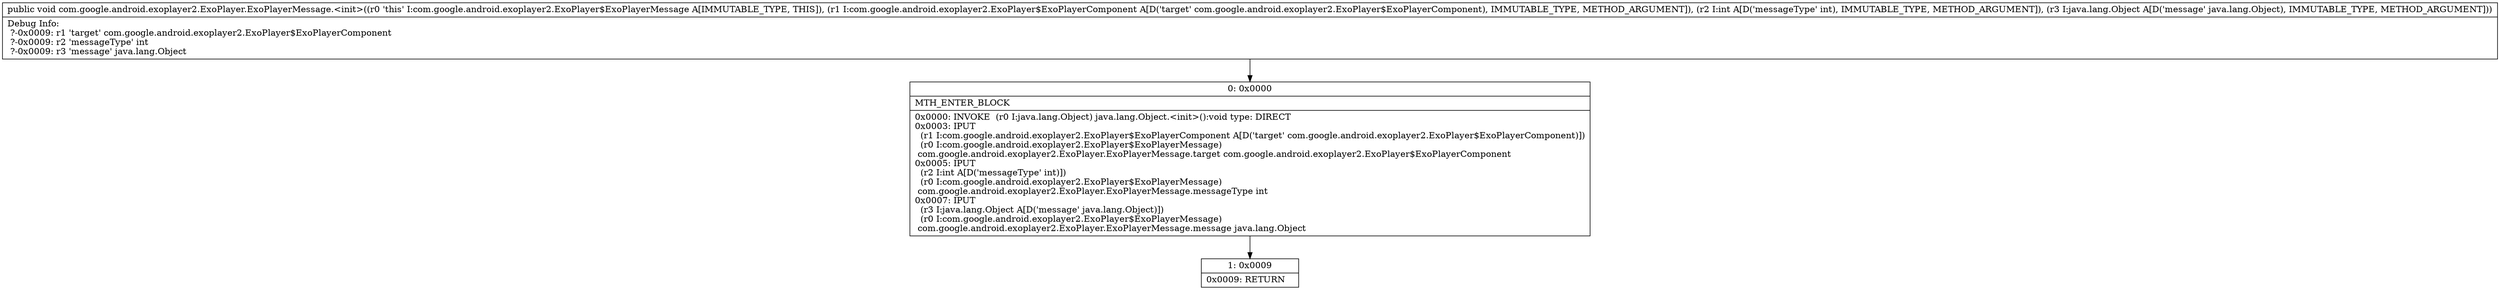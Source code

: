 digraph "CFG forcom.google.android.exoplayer2.ExoPlayer.ExoPlayerMessage.\<init\>(Lcom\/google\/android\/exoplayer2\/ExoPlayer$ExoPlayerComponent;ILjava\/lang\/Object;)V" {
Node_0 [shape=record,label="{0\:\ 0x0000|MTH_ENTER_BLOCK\l|0x0000: INVOKE  (r0 I:java.lang.Object) java.lang.Object.\<init\>():void type: DIRECT \l0x0003: IPUT  \l  (r1 I:com.google.android.exoplayer2.ExoPlayer$ExoPlayerComponent A[D('target' com.google.android.exoplayer2.ExoPlayer$ExoPlayerComponent)])\l  (r0 I:com.google.android.exoplayer2.ExoPlayer$ExoPlayerMessage)\l com.google.android.exoplayer2.ExoPlayer.ExoPlayerMessage.target com.google.android.exoplayer2.ExoPlayer$ExoPlayerComponent \l0x0005: IPUT  \l  (r2 I:int A[D('messageType' int)])\l  (r0 I:com.google.android.exoplayer2.ExoPlayer$ExoPlayerMessage)\l com.google.android.exoplayer2.ExoPlayer.ExoPlayerMessage.messageType int \l0x0007: IPUT  \l  (r3 I:java.lang.Object A[D('message' java.lang.Object)])\l  (r0 I:com.google.android.exoplayer2.ExoPlayer$ExoPlayerMessage)\l com.google.android.exoplayer2.ExoPlayer.ExoPlayerMessage.message java.lang.Object \l}"];
Node_1 [shape=record,label="{1\:\ 0x0009|0x0009: RETURN   \l}"];
MethodNode[shape=record,label="{public void com.google.android.exoplayer2.ExoPlayer.ExoPlayerMessage.\<init\>((r0 'this' I:com.google.android.exoplayer2.ExoPlayer$ExoPlayerMessage A[IMMUTABLE_TYPE, THIS]), (r1 I:com.google.android.exoplayer2.ExoPlayer$ExoPlayerComponent A[D('target' com.google.android.exoplayer2.ExoPlayer$ExoPlayerComponent), IMMUTABLE_TYPE, METHOD_ARGUMENT]), (r2 I:int A[D('messageType' int), IMMUTABLE_TYPE, METHOD_ARGUMENT]), (r3 I:java.lang.Object A[D('message' java.lang.Object), IMMUTABLE_TYPE, METHOD_ARGUMENT]))  | Debug Info:\l  ?\-0x0009: r1 'target' com.google.android.exoplayer2.ExoPlayer$ExoPlayerComponent\l  ?\-0x0009: r2 'messageType' int\l  ?\-0x0009: r3 'message' java.lang.Object\l}"];
MethodNode -> Node_0;
Node_0 -> Node_1;
}

